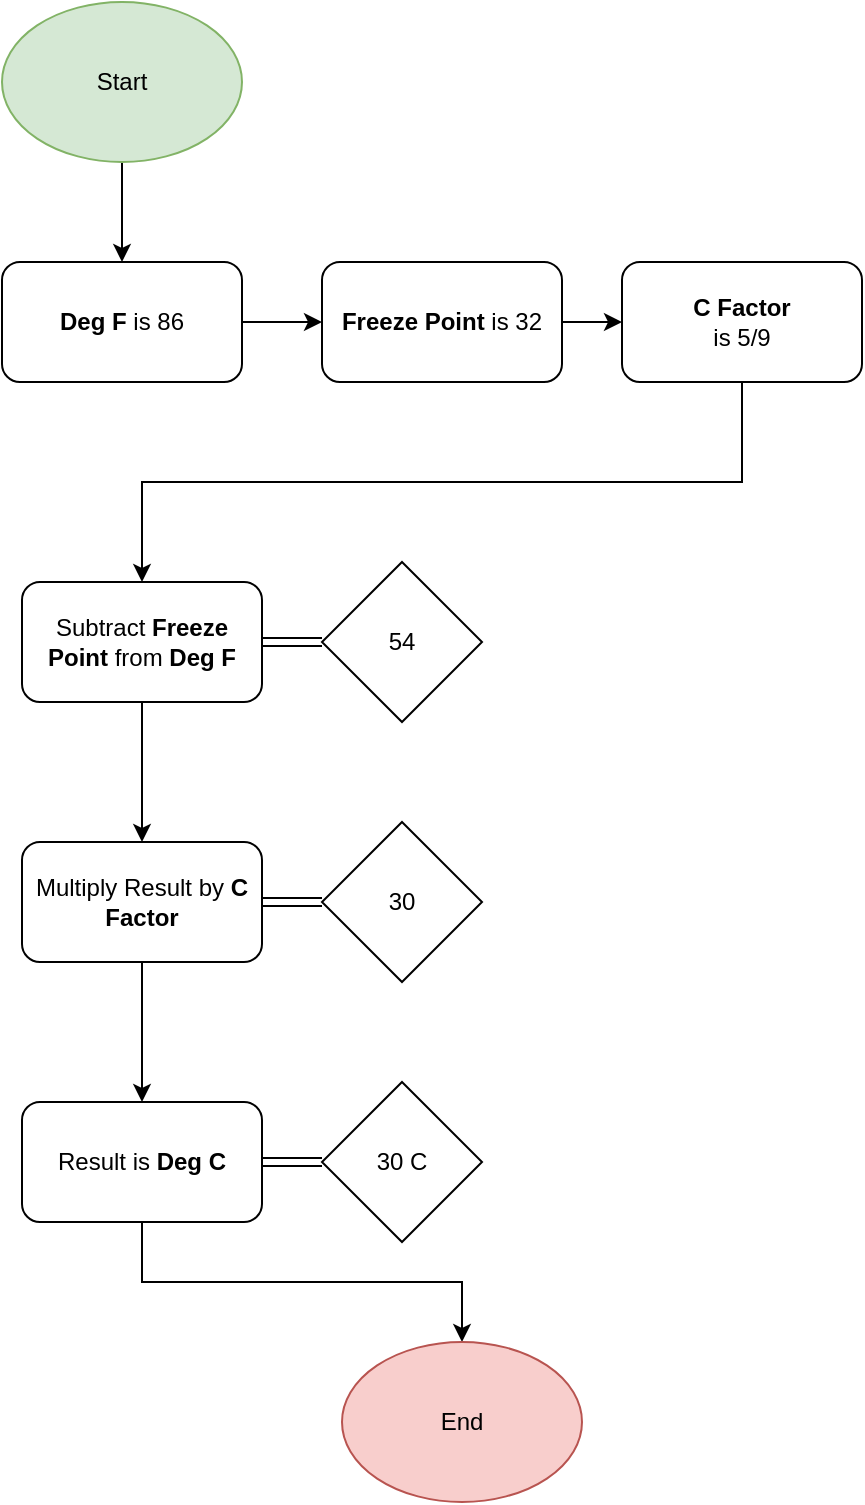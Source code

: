 <mxfile version="24.7.8">
  <diagram name="Page-1" id="8p9Dv3Fxdxj7OWQXvdmj">
    <mxGraphModel dx="546" dy="762" grid="1" gridSize="10" guides="1" tooltips="1" connect="1" arrows="1" fold="1" page="1" pageScale="1" pageWidth="850" pageHeight="1100" math="0" shadow="0">
      <root>
        <mxCell id="0" />
        <mxCell id="1" parent="0" />
        <mxCell id="cHvRvG1Q0VIZGnwxWqiH-12" style="edgeStyle=orthogonalEdgeStyle;rounded=0;orthogonalLoop=1;jettySize=auto;html=1;" edge="1" parent="1" source="cHvRvG1Q0VIZGnwxWqiH-1" target="cHvRvG1Q0VIZGnwxWqiH-2">
          <mxGeometry relative="1" as="geometry" />
        </mxCell>
        <mxCell id="cHvRvG1Q0VIZGnwxWqiH-1" value="Start" style="ellipse;whiteSpace=wrap;html=1;fillColor=#d5e8d4;strokeColor=#82b366;" vertex="1" parent="1">
          <mxGeometry x="70" y="100" width="120" height="80" as="geometry" />
        </mxCell>
        <mxCell id="cHvRvG1Q0VIZGnwxWqiH-13" style="edgeStyle=orthogonalEdgeStyle;rounded=0;orthogonalLoop=1;jettySize=auto;html=1;" edge="1" parent="1" source="cHvRvG1Q0VIZGnwxWqiH-2" target="cHvRvG1Q0VIZGnwxWqiH-4">
          <mxGeometry relative="1" as="geometry" />
        </mxCell>
        <mxCell id="cHvRvG1Q0VIZGnwxWqiH-2" value="&lt;b&gt;Deg F &lt;/b&gt;is 86" style="rounded=1;whiteSpace=wrap;html=1;" vertex="1" parent="1">
          <mxGeometry x="70" y="230" width="120" height="60" as="geometry" />
        </mxCell>
        <mxCell id="cHvRvG1Q0VIZGnwxWqiH-17" style="edgeStyle=orthogonalEdgeStyle;rounded=0;orthogonalLoop=1;jettySize=auto;html=1;exitX=0.5;exitY=1;exitDx=0;exitDy=0;" edge="1" parent="1" source="cHvRvG1Q0VIZGnwxWqiH-3" target="cHvRvG1Q0VIZGnwxWqiH-7">
          <mxGeometry relative="1" as="geometry" />
        </mxCell>
        <mxCell id="cHvRvG1Q0VIZGnwxWqiH-24" style="edgeStyle=orthogonalEdgeStyle;rounded=0;orthogonalLoop=1;jettySize=auto;html=1;exitX=1;exitY=0.5;exitDx=0;exitDy=0;entryX=0;entryY=0.5;entryDx=0;entryDy=0;shape=link;" edge="1" parent="1" source="cHvRvG1Q0VIZGnwxWqiH-3" target="cHvRvG1Q0VIZGnwxWqiH-6">
          <mxGeometry relative="1" as="geometry" />
        </mxCell>
        <mxCell id="cHvRvG1Q0VIZGnwxWqiH-3" value="Subtract &lt;b&gt;Freeze Point&lt;/b&gt;&amp;nbsp;from &lt;b&gt;Deg F&lt;/b&gt;" style="rounded=1;whiteSpace=wrap;html=1;" vertex="1" parent="1">
          <mxGeometry x="80" y="390" width="120" height="60" as="geometry" />
        </mxCell>
        <mxCell id="cHvRvG1Q0VIZGnwxWqiH-14" style="edgeStyle=orthogonalEdgeStyle;rounded=0;orthogonalLoop=1;jettySize=auto;html=1;" edge="1" parent="1" source="cHvRvG1Q0VIZGnwxWqiH-4" target="cHvRvG1Q0VIZGnwxWqiH-5">
          <mxGeometry relative="1" as="geometry" />
        </mxCell>
        <mxCell id="cHvRvG1Q0VIZGnwxWqiH-4" value="&lt;b&gt;Freeze Point &lt;/b&gt;is 32" style="rounded=1;whiteSpace=wrap;html=1;" vertex="1" parent="1">
          <mxGeometry x="230" y="230" width="120" height="60" as="geometry" />
        </mxCell>
        <mxCell id="cHvRvG1Q0VIZGnwxWqiH-16" style="edgeStyle=orthogonalEdgeStyle;rounded=0;orthogonalLoop=1;jettySize=auto;html=1;exitX=0.5;exitY=1;exitDx=0;exitDy=0;" edge="1" parent="1" source="cHvRvG1Q0VIZGnwxWqiH-5" target="cHvRvG1Q0VIZGnwxWqiH-3">
          <mxGeometry relative="1" as="geometry" />
        </mxCell>
        <mxCell id="cHvRvG1Q0VIZGnwxWqiH-5" value="&lt;b&gt;C Factor&lt;/b&gt;&lt;br&gt;is 5/9" style="rounded=1;whiteSpace=wrap;html=1;" vertex="1" parent="1">
          <mxGeometry x="380" y="230" width="120" height="60" as="geometry" />
        </mxCell>
        <mxCell id="cHvRvG1Q0VIZGnwxWqiH-6" value="54" style="rhombus;whiteSpace=wrap;html=1;" vertex="1" parent="1">
          <mxGeometry x="230" y="380" width="80" height="80" as="geometry" />
        </mxCell>
        <mxCell id="cHvRvG1Q0VIZGnwxWqiH-18" style="edgeStyle=orthogonalEdgeStyle;rounded=0;orthogonalLoop=1;jettySize=auto;html=1;exitX=0.5;exitY=1;exitDx=0;exitDy=0;" edge="1" parent="1" source="cHvRvG1Q0VIZGnwxWqiH-7" target="cHvRvG1Q0VIZGnwxWqiH-9">
          <mxGeometry relative="1" as="geometry" />
        </mxCell>
        <mxCell id="cHvRvG1Q0VIZGnwxWqiH-7" value="Multiply Result by &lt;b&gt;C Factor&lt;/b&gt;" style="rounded=1;whiteSpace=wrap;html=1;" vertex="1" parent="1">
          <mxGeometry x="80" y="520" width="120" height="60" as="geometry" />
        </mxCell>
        <mxCell id="cHvRvG1Q0VIZGnwxWqiH-22" style="edgeStyle=orthogonalEdgeStyle;rounded=0;orthogonalLoop=1;jettySize=auto;html=1;exitX=0;exitY=0.5;exitDx=0;exitDy=0;entryX=1;entryY=0.5;entryDx=0;entryDy=0;shape=link;" edge="1" parent="1" source="cHvRvG1Q0VIZGnwxWqiH-8" target="cHvRvG1Q0VIZGnwxWqiH-7">
          <mxGeometry relative="1" as="geometry" />
        </mxCell>
        <mxCell id="cHvRvG1Q0VIZGnwxWqiH-8" value="30" style="rhombus;whiteSpace=wrap;html=1;" vertex="1" parent="1">
          <mxGeometry x="230" y="510" width="80" height="80" as="geometry" />
        </mxCell>
        <mxCell id="cHvRvG1Q0VIZGnwxWqiH-19" style="edgeStyle=orthogonalEdgeStyle;rounded=0;orthogonalLoop=1;jettySize=auto;html=1;exitX=0.5;exitY=1;exitDx=0;exitDy=0;" edge="1" parent="1" source="cHvRvG1Q0VIZGnwxWqiH-9" target="cHvRvG1Q0VIZGnwxWqiH-11">
          <mxGeometry relative="1" as="geometry" />
        </mxCell>
        <mxCell id="cHvRvG1Q0VIZGnwxWqiH-25" style="edgeStyle=orthogonalEdgeStyle;rounded=0;orthogonalLoop=1;jettySize=auto;html=1;exitX=1;exitY=0.5;exitDx=0;exitDy=0;shape=link;" edge="1" parent="1" source="cHvRvG1Q0VIZGnwxWqiH-9" target="cHvRvG1Q0VIZGnwxWqiH-10">
          <mxGeometry relative="1" as="geometry" />
        </mxCell>
        <mxCell id="cHvRvG1Q0VIZGnwxWqiH-9" value="Result is &lt;b&gt;Deg C&lt;/b&gt;" style="rounded=1;whiteSpace=wrap;html=1;" vertex="1" parent="1">
          <mxGeometry x="80" y="650" width="120" height="60" as="geometry" />
        </mxCell>
        <mxCell id="cHvRvG1Q0VIZGnwxWqiH-10" value="30 C" style="rhombus;whiteSpace=wrap;html=1;" vertex="1" parent="1">
          <mxGeometry x="230" y="640" width="80" height="80" as="geometry" />
        </mxCell>
        <mxCell id="cHvRvG1Q0VIZGnwxWqiH-11" value="End" style="ellipse;whiteSpace=wrap;html=1;fillColor=#f8cecc;strokeColor=#b85450;" vertex="1" parent="1">
          <mxGeometry x="240" y="770" width="120" height="80" as="geometry" />
        </mxCell>
      </root>
    </mxGraphModel>
  </diagram>
</mxfile>
